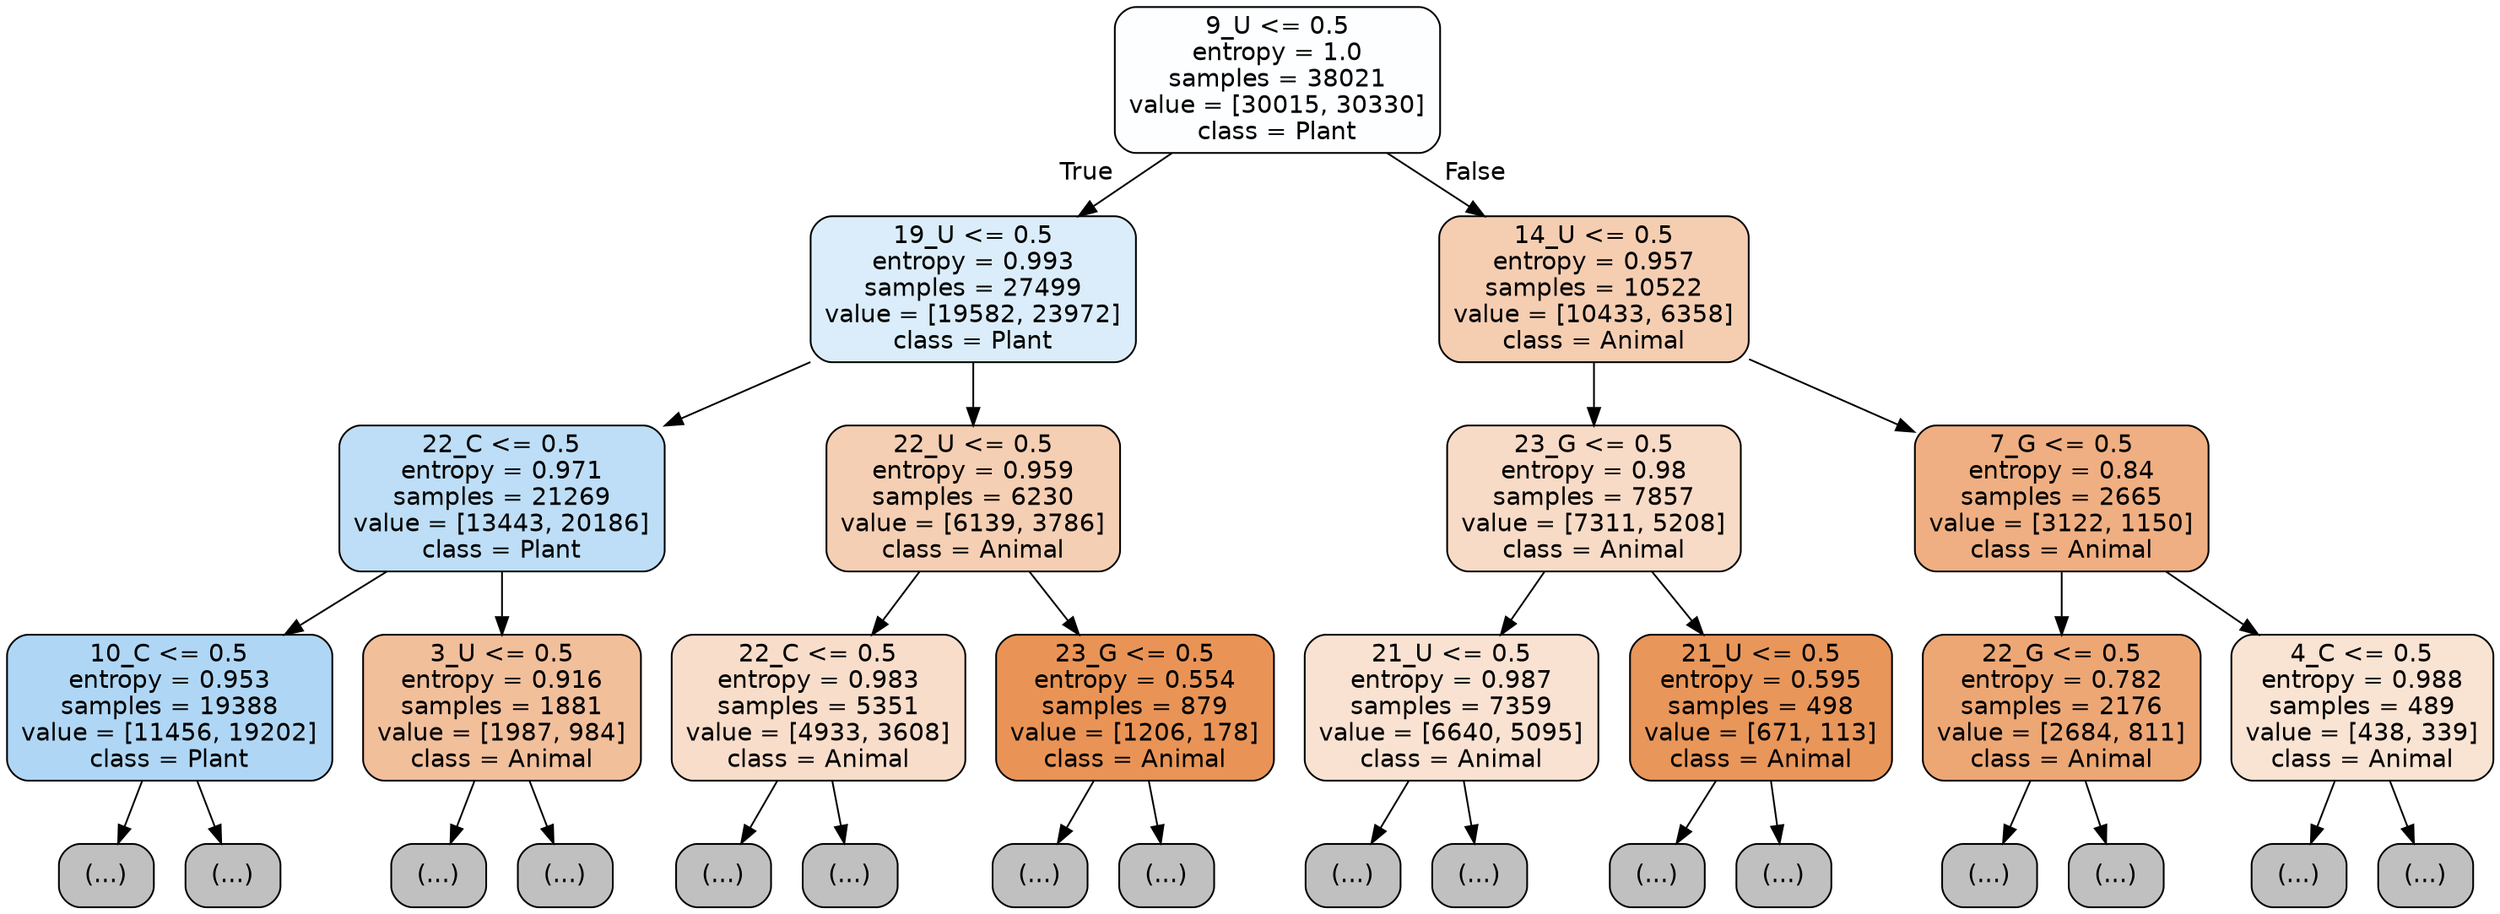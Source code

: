 digraph Tree {
node [shape=box, style="filled, rounded", color="black", fontname="helvetica"] ;
edge [fontname="helvetica"] ;
0 [label="9_U <= 0.5\nentropy = 1.0\nsamples = 38021\nvalue = [30015, 30330]\nclass = Plant", fillcolor="#fdfeff"] ;
1 [label="19_U <= 0.5\nentropy = 0.993\nsamples = 27499\nvalue = [19582, 23972]\nclass = Plant", fillcolor="#dbedfa"] ;
0 -> 1 [labeldistance=2.5, labelangle=45, headlabel="True"] ;
2 [label="22_C <= 0.5\nentropy = 0.971\nsamples = 21269\nvalue = [13443, 20186]\nclass = Plant", fillcolor="#bddef6"] ;
1 -> 2 ;
3 [label="10_C <= 0.5\nentropy = 0.953\nsamples = 19388\nvalue = [11456, 19202]\nclass = Plant", fillcolor="#afd7f5"] ;
2 -> 3 ;
4 [label="(...)", fillcolor="#C0C0C0"] ;
3 -> 4 ;
6355 [label="(...)", fillcolor="#C0C0C0"] ;
3 -> 6355 ;
8056 [label="3_U <= 0.5\nentropy = 0.916\nsamples = 1881\nvalue = [1987, 984]\nclass = Animal", fillcolor="#f2bf9b"] ;
2 -> 8056 ;
8057 [label="(...)", fillcolor="#C0C0C0"] ;
8056 -> 8057 ;
8758 [label="(...)", fillcolor="#C0C0C0"] ;
8056 -> 8758 ;
8993 [label="22_U <= 0.5\nentropy = 0.959\nsamples = 6230\nvalue = [6139, 3786]\nclass = Animal", fillcolor="#f5cfb3"] ;
1 -> 8993 ;
8994 [label="22_C <= 0.5\nentropy = 0.983\nsamples = 5351\nvalue = [4933, 3608]\nclass = Animal", fillcolor="#f8ddca"] ;
8993 -> 8994 ;
8995 [label="(...)", fillcolor="#C0C0C0"] ;
8994 -> 8995 ;
11460 [label="(...)", fillcolor="#C0C0C0"] ;
8994 -> 11460 ;
11881 [label="23_G <= 0.5\nentropy = 0.554\nsamples = 879\nvalue = [1206, 178]\nclass = Animal", fillcolor="#e99456"] ;
8993 -> 11881 ;
11882 [label="(...)", fillcolor="#C0C0C0"] ;
11881 -> 11882 ;
12177 [label="(...)", fillcolor="#C0C0C0"] ;
11881 -> 12177 ;
12202 [label="14_U <= 0.5\nentropy = 0.957\nsamples = 10522\nvalue = [10433, 6358]\nclass = Animal", fillcolor="#f5ceb2"] ;
0 -> 12202 [labeldistance=2.5, labelangle=-45, headlabel="False"] ;
12203 [label="23_G <= 0.5\nentropy = 0.98\nsamples = 7857\nvalue = [7311, 5208]\nclass = Animal", fillcolor="#f8dbc6"] ;
12202 -> 12203 ;
12204 [label="21_U <= 0.5\nentropy = 0.987\nsamples = 7359\nvalue = [6640, 5095]\nclass = Animal", fillcolor="#f9e2d1"] ;
12203 -> 12204 ;
12205 [label="(...)", fillcolor="#C0C0C0"] ;
12204 -> 12205 ;
14710 [label="(...)", fillcolor="#C0C0C0"] ;
12204 -> 14710 ;
15477 [label="21_U <= 0.5\nentropy = 0.595\nsamples = 498\nvalue = [671, 113]\nclass = Animal", fillcolor="#e9965a"] ;
12203 -> 15477 ;
15478 [label="(...)", fillcolor="#C0C0C0"] ;
15477 -> 15478 ;
15589 [label="(...)", fillcolor="#C0C0C0"] ;
15477 -> 15589 ;
15640 [label="7_G <= 0.5\nentropy = 0.84\nsamples = 2665\nvalue = [3122, 1150]\nclass = Animal", fillcolor="#efaf82"] ;
12202 -> 15640 ;
15641 [label="22_G <= 0.5\nentropy = 0.782\nsamples = 2176\nvalue = [2684, 811]\nclass = Animal", fillcolor="#eda775"] ;
15640 -> 15641 ;
15642 [label="(...)", fillcolor="#C0C0C0"] ;
15641 -> 15642 ;
16499 [label="(...)", fillcolor="#C0C0C0"] ;
15641 -> 16499 ;
16634 [label="4_C <= 0.5\nentropy = 0.988\nsamples = 489\nvalue = [438, 339]\nclass = Animal", fillcolor="#f9e3d2"] ;
15640 -> 16634 ;
16635 [label="(...)", fillcolor="#C0C0C0"] ;
16634 -> 16635 ;
16870 [label="(...)", fillcolor="#C0C0C0"] ;
16634 -> 16870 ;
}